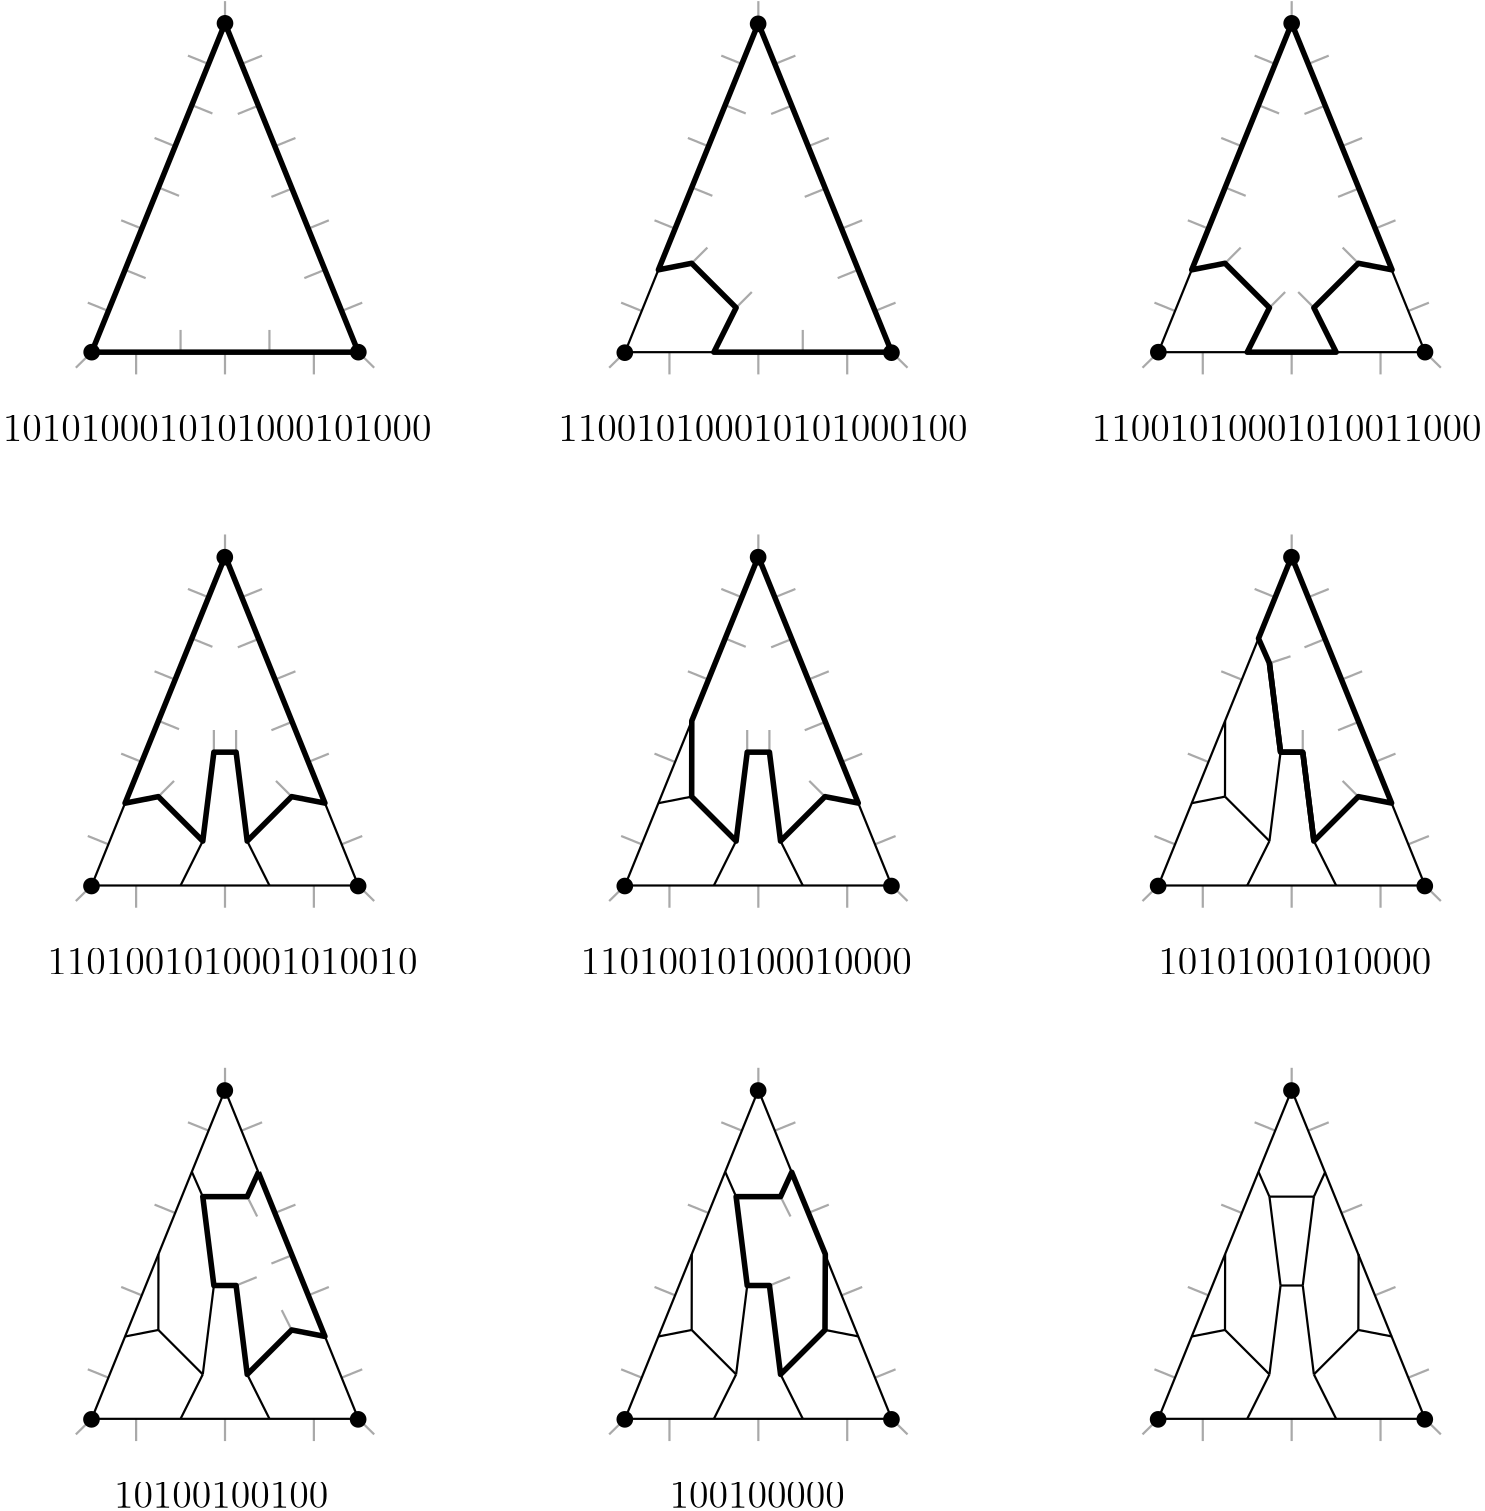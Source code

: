 <?xml version="1.0"?>
<!DOCTYPE ipe SYSTEM "ipe.dtd">
<ipe version="70206" creator="Ipe 7.2.7">
<info created="D:20180507184343" modified="D:20180513143844"/>
<ipestyle name="basic">
<symbol name="arrow/arc(spx)">
<path stroke="sym-stroke" fill="sym-stroke" pen="sym-pen">
0 0 m
-1 0.333 l
-1 -0.333 l
h
</path>
</symbol>
<symbol name="arrow/farc(spx)">
<path stroke="sym-stroke" fill="white" pen="sym-pen">
0 0 m
-1 0.333 l
-1 -0.333 l
h
</path>
</symbol>
<symbol name="arrow/ptarc(spx)">
<path stroke="sym-stroke" fill="sym-stroke" pen="sym-pen">
0 0 m
-1 0.333 l
-0.8 0 l
-1 -0.333 l
h
</path>
</symbol>
<symbol name="arrow/fptarc(spx)">
<path stroke="sym-stroke" fill="white" pen="sym-pen">
0 0 m
-1 0.333 l
-0.8 0 l
-1 -0.333 l
h
</path>
</symbol>
<symbol name="mark/circle(sx)" transformations="translations">
<path fill="sym-stroke">
0.6 0 0 0.6 0 0 e
0.4 0 0 0.4 0 0 e
</path>
</symbol>
<symbol name="mark/disk(sx)" transformations="translations">
<path fill="sym-stroke">
0.6 0 0 0.6 0 0 e
</path>
</symbol>
<symbol name="mark/fdisk(sfx)" transformations="translations">
<group>
<path fill="sym-fill">
0.5 0 0 0.5 0 0 e
</path>
<path fill="sym-stroke" fillrule="eofill">
0.6 0 0 0.6 0 0 e
0.4 0 0 0.4 0 0 e
</path>
</group>
</symbol>
<symbol name="mark/box(sx)" transformations="translations">
<path fill="sym-stroke" fillrule="eofill">
-0.6 -0.6 m
0.6 -0.6 l
0.6 0.6 l
-0.6 0.6 l
h
-0.4 -0.4 m
0.4 -0.4 l
0.4 0.4 l
-0.4 0.4 l
h
</path>
</symbol>
<symbol name="mark/square(sx)" transformations="translations">
<path fill="sym-stroke">
-0.6 -0.6 m
0.6 -0.6 l
0.6 0.6 l
-0.6 0.6 l
h
</path>
</symbol>
<symbol name="mark/fsquare(sfx)" transformations="translations">
<group>
<path fill="sym-fill">
-0.5 -0.5 m
0.5 -0.5 l
0.5 0.5 l
-0.5 0.5 l
h
</path>
<path fill="sym-stroke" fillrule="eofill">
-0.6 -0.6 m
0.6 -0.6 l
0.6 0.6 l
-0.6 0.6 l
h
-0.4 -0.4 m
0.4 -0.4 l
0.4 0.4 l
-0.4 0.4 l
h
</path>
</group>
</symbol>
<symbol name="mark/cross(sx)" transformations="translations">
<group>
<path fill="sym-stroke">
-0.43 -0.57 m
0.57 0.43 l
0.43 0.57 l
-0.57 -0.43 l
h
</path>
<path fill="sym-stroke">
-0.43 0.57 m
0.57 -0.43 l
0.43 -0.57 l
-0.57 0.43 l
h
</path>
</group>
</symbol>
<symbol name="arrow/fnormal(spx)">
<path stroke="sym-stroke" fill="white" pen="sym-pen">
0 0 m
-1 0.333 l
-1 -0.333 l
h
</path>
</symbol>
<symbol name="arrow/pointed(spx)">
<path stroke="sym-stroke" fill="sym-stroke" pen="sym-pen">
0 0 m
-1 0.333 l
-0.8 0 l
-1 -0.333 l
h
</path>
</symbol>
<symbol name="arrow/fpointed(spx)">
<path stroke="sym-stroke" fill="white" pen="sym-pen">
0 0 m
-1 0.333 l
-0.8 0 l
-1 -0.333 l
h
</path>
</symbol>
<symbol name="arrow/linear(spx)">
<path stroke="sym-stroke" pen="sym-pen">
-1 0.333 m
0 0 l
-1 -0.333 l
</path>
</symbol>
<symbol name="arrow/fdouble(spx)">
<path stroke="sym-stroke" fill="white" pen="sym-pen">
0 0 m
-1 0.333 l
-1 -0.333 l
h
-1 0 m
-2 0.333 l
-2 -0.333 l
h
</path>
</symbol>
<symbol name="arrow/double(spx)">
<path stroke="sym-stroke" fill="sym-stroke" pen="sym-pen">
0 0 m
-1 0.333 l
-1 -0.333 l
h
-1 0 m
-2 0.333 l
-2 -0.333 l
h
</path>
</symbol>
<pen name="heavier" value="0.8"/>
<pen name="fat" value="1.2"/>
<pen name="ultrafat" value="2"/>
<symbolsize name="large" value="5"/>
<symbolsize name="small" value="2"/>
<symbolsize name="tiny" value="1.1"/>
<arrowsize name="large" value="10"/>
<arrowsize name="small" value="5"/>
<arrowsize name="tiny" value="3"/>
<color name="red" value="1 0 0"/>
<color name="green" value="0 1 0"/>
<color name="blue" value="0 0 1"/>
<color name="yellow" value="1 1 0"/>
<color name="orange" value="1 0.647 0"/>
<color name="gold" value="1 0.843 0"/>
<color name="purple" value="0.627 0.125 0.941"/>
<color name="gray" value="0.745"/>
<color name="brown" value="0.647 0.165 0.165"/>
<color name="navy" value="0 0 0.502"/>
<color name="pink" value="1 0.753 0.796"/>
<color name="seagreen" value="0.18 0.545 0.341"/>
<color name="turquoise" value="0.251 0.878 0.816"/>
<color name="violet" value="0.933 0.51 0.933"/>
<color name="darkblue" value="0 0 0.545"/>
<color name="darkcyan" value="0 0.545 0.545"/>
<color name="darkgray" value="0.663"/>
<color name="darkgreen" value="0 0.392 0"/>
<color name="darkmagenta" value="0.545 0 0.545"/>
<color name="darkorange" value="1 0.549 0"/>
<color name="darkred" value="0.545 0 0"/>
<color name="lightblue" value="0.678 0.847 0.902"/>
<color name="lightcyan" value="0.878 1 1"/>
<color name="lightgray" value="0.827"/>
<color name="lightgreen" value="0.565 0.933 0.565"/>
<color name="lightyellow" value="1 1 0.878"/>
<dashstyle name="dashed" value="[4] 0"/>
<dashstyle name="dotted" value="[1 3] 0"/>
<dashstyle name="dash dotted" value="[4 2 1 2] 0"/>
<dashstyle name="dash dot dotted" value="[4 2 1 2 1 2] 0"/>
<textsize name="large" value="\large"/>
<textsize name="Large" value="\Large"/>
<textsize name="LARGE" value="\LARGE"/>
<textsize name="huge" value="\huge"/>
<textsize name="Huge" value="\Huge"/>
<textsize name="small" value="\small"/>
<textsize name="footnote" value="\footnotesize"/>
<textsize name="tiny" value="\tiny"/>
<textstyle name="center" begin="\begin{center}" end="\end{center}"/>
<textstyle name="itemize" begin="\begin{itemize}" end="\end{itemize}"/>
<textstyle name="item" begin="\begin{itemize}\item{}" end="\end{itemize}"/>
<gridsize name="4 pts" value="4"/>
<gridsize name="8 pts (~3 mm)" value="8"/>
<gridsize name="16 pts (~6 mm)" value="16"/>
<gridsize name="32 pts (~12 mm)" value="32"/>
<gridsize name="10 pts (~3.5 mm)" value="10"/>
<gridsize name="20 pts (~7 mm)" value="20"/>
<gridsize name="14 pts (~5 mm)" value="14"/>
<gridsize name="28 pts (~10 mm)" value="28"/>
<gridsize name="56 pts (~20 mm)" value="56"/>
<anglesize name="90 deg" value="90"/>
<anglesize name="60 deg" value="60"/>
<anglesize name="45 deg" value="45"/>
<anglesize name="30 deg" value="30"/>
<anglesize name="22.5 deg" value="22.5"/>
<opacity name="10%" value="0.1"/>
<opacity name="30%" value="0.3"/>
<opacity name="50%" value="0.5"/>
<opacity name="75%" value="0.75"/>
<tiling name="falling" angle="-60" step="4" width="1"/>
<tiling name="rising" angle="30" step="4" width="1"/>
</ipestyle>
<page>
<layer name="alpha"/>
<view layers="alpha" active="alpha"/>
<group layer="alpha">
<path matrix="0.353545 0.353248 -0.353247 0.353458 621.667 475.898" stroke="darkgray" pen="heavier">
224 512 m
224 528 l
224 528 l
</path>
<group matrix="-1 0 0 1 800 0.0002">
<path matrix="-0.353424 0.353369 0.353367 0.353337 194.241 459.936" stroke="darkgray" pen="heavier">
224 512 m
224 528 l
224 528 l
</path>
</group>
<path matrix="-0.353545 0.353248 0.353247 0.353458 370.333 475.898" stroke="darkgray" pen="heavier">
224 512 m
224 528 l
224 528 l
</path>
<group matrix="1 0 0 1 192 0">
<path matrix="-0.353424 0.353369 0.353367 0.353337 194.241 459.936" stroke="darkgray" pen="heavier">
224 512 m
224 528 l
224 528 l
</path>
</group>
</group>
<group>
<path matrix="0.447126 0.223285 -0.223312 0.447043 272.527 85.3651" stroke="darkgray" pen="heavier">
352 512 m
352 528 l
352 528 l
</path>
<path matrix="0.187791 -0.463155 0.463074 0.187824 4.804 434.858" stroke="darkgray" pen="heavier">
352 512 m
352 528 l
352 528 l
</path>
</group>
<group>
<path matrix="0.187791 -0.463155 0.463074 0.187824 -174.489 442.769" stroke="darkgray" pen="heavier">
352 512 m
352 528 l
352 528 l
</path>
<path matrix="0.447126 0.223285 -0.223312 0.447043 92.9424 44.5121" stroke="darkgray" pen="heavier">
352 512 m
352 528 l
352 528 l
</path>
<path matrix="0.447126 0.223285 -0.223312 0.447043 80.5264 85.3651" stroke="darkgray" pen="heavier">
352 512 m
352 528 l
352 528 l
</path>
<path matrix="0.187791 -0.463155 0.463074 0.187824 -187.197 434.858" stroke="darkgray" pen="heavier">
352 512 m
352 528 l
352 528 l
</path>
</group>
<group>
<path matrix="0.353545 0.353248 -0.353247 0.353458 621.661 283.897" stroke="darkgray" pen="heavier">
224 512 m
224 528 l
224 528 l
</path>
<path matrix="-0.499778 -0.00021001 -0.0001492 0.499716 612.017 304.186" stroke="darkgray" pen="heavier">
224 512 m
224 528 l
224 528 l
</path>
<path matrix="-0.157943 0.474165 0.474125 0.157866 280.623 404.954" stroke="darkgray" pen="heavier">
224 512 m
224 528 l
224 528 l
</path>
</group>
<group>
<path matrix="0.353545 0.353248 -0.353247 0.353458 429.661 283.897" stroke="darkgray" pen="heavier">
224 512 m
224 528 l
224 528 l
</path>
<path matrix="-0.499778 -0.00021001 -0.0001492 0.499716 412.018 304.186" stroke="darkgray" pen="heavier">
224 512 m
224 528 l
224 528 l
</path>
<path matrix="-0.499778 -0.00021001 -0.0001492 0.499716 420.017 304.186" stroke="darkgray" pen="heavier">
224 512 m
224 528 l
224 528 l
</path>
</group>
<group>
<path matrix="0.353545 0.353248 -0.353247 0.353458 237.666 283.897" stroke="darkgray" pen="heavier">
224 512 m
224 528 l
224 528 l
</path>
<path matrix="-0.353545 0.353248 0.353247 0.353458 -13.668 283.897" stroke="darkgray" pen="heavier">
224 512 m
224 528 l
224 528 l
</path>
<path matrix="-0.499778 -0.00021001 -0.0001492 0.499716 220.023 304.186" stroke="darkgray" pen="heavier">
224 512 m
224 528 l
224 528 l
</path>
<path matrix="-0.499778 -0.00021001 -0.0001492 0.499716 228.022 304.186" stroke="darkgray" pen="heavier">
224 512 m
224 528 l
224 528 l
</path>
</group>
<group>
<path matrix="-0.353545 0.353248 0.353247 0.353458 178.333 475.898" stroke="darkgray" pen="heavier">
224 512 m
224 528 l
224 528 l
</path>
<group>
<path matrix="-0.353424 0.353369 0.353367 0.353337 194.241 459.936" stroke="darkgray" pen="heavier">
224 512 m
224 528 l
224 528 l
</path>
</group>
</group>
<path matrix="-0.187791 -0.463155 -0.463074 0.187824 374.609 575.86" stroke="darkgray" pen="heavier">
224 512 m
224 528 l
224 528 l
</path>
<path matrix="0.49993 0 0 0.49993 320.021 112.029" stroke="darkgray" pen="heavier">
288 416 m
288 400 l
288 400 l
</path>
<path matrix="0.49993 0 0 0.49993 320.021 112.029" stroke="darkgray" pen="heavier">
352.01 416 m
352 400 l
</path>
<path matrix="0.49993 0 0 0.49993 320.021 112.029" stroke="darkgray" pen="heavier">
416 416 m
416 400 l
</path>
<path matrix="0.49993 0 0 0.49993 320.021 112.029" stroke="black" pen="heavier">
344 512 m
360 512 l
360 512 l
</path>
<group matrix="-0.187791 -0.463155 -0.463074 0.187824 769.228 431.328">
<path stroke="darkgray" pen="heavier">
224 512 m
224 528 l
224 528 l
</path>
<path stroke="darkgray" pen="heavier">
288 512 m
288 528 l
</path>
<path stroke="darkgray" pen="heavier">
352 512 m
352 528 l
352 528 l
</path>
<path stroke="darkgray" pen="heavier">
416 512 m
416 528 l
416 528 l
</path>
</group>
<path matrix="0.187791 -0.463155 0.463074 0.187824 222.775 431.328" stroke="darkgray" pen="heavier">
224 512 m
224 528 l
224 528 l
</path>
<path matrix="0.187791 -0.463155 0.463074 0.187824 222.775 431.328" stroke="darkgray" pen="heavier">
288 512 m
288 528 l
</path>
<path matrix="0.187791 -0.463155 0.463074 0.187824 222.775 431.328" stroke="darkgray" pen="heavier">
352 512 m
352 528 l
352 528 l
</path>
<path matrix="0.187791 -0.463155 0.463074 0.187824 222.775 431.328" stroke="darkgray" pen="heavier">
416 512 m
416 528 l
416 528 l
</path>
<path matrix="-0.350135 0.356628 -0.356541 -0.350134 708.982 419.384" stroke="darkgray" pen="heavier">
224 512 m
224 528 l
224 528 l
</path>
<path matrix="0.350135 0.356628 0.356541 -0.350135 283.021 419.384" stroke="darkgray" pen="heavier">
224 512 m
224 528 l
224 528 l
</path>
<path matrix="0.49993 0 0 0.49993 320.026 238.407" stroke="darkgray" pen="heavier">
352.01 416 m
352 400 l
</path>
<path matrix="1 0 0 1 0.003468 -31.9998" stroke="black" pen="heavier">
499.993 399.993 m
503.992 367.998 l
</path>
<path matrix="1 0 0 1 0.003468 -31.9998" stroke="black" pen="heavier">
512 352 m
503.992 367.998 l
503.992 367.998 l
</path>
<path matrix="1 0 0 1 0.003468 -31.9998" stroke="black" pen="heavier">
503.992 367.998 m
519.99 383.995 l
</path>
<path matrix="1 0 0 1 0.003468 -31.9998" stroke="black" pen="heavier">
480 352 m
487.994 367.998 l
</path>
<path matrix="1 0 0 1 0.003468 -31.9998" stroke="black" pen="heavier">
487.994 367.998 m
471.997 383.995 l
</path>
<path matrix="1 0 0 1 0.003468 -31.9998" stroke="black" pen="heavier">
484.057 440.926 m
487.994 431.989 l
</path>
<path matrix="1 0 0 1 0.003468 -31.9998" stroke="black" pen="heavier">
508.093 440.925 m
504 432 l
</path>
<path matrix="1 0 0 1 0.003468 -31.9998" stroke="black" pen="heavier">
504 432 m
487.994 431.989 l
</path>
<path matrix="1 0 0 1 0.003468 -31.9998" stroke="black" pen="heavier">
460.02 381.642 m
471.997 383.995 l
471.997 383.995 l
</path>
<path matrix="1 0 0 1 0.003468 -31.9998" stroke="black" pen="heavier">
471.997 383.995 m
472.038 411.284 l
</path>
<path matrix="1 0 0 1 0.003468 -31.9998" stroke="black" pen="heavier">
520.112 411.284 m
519.99 383.995 l
</path>
<path matrix="1 0 0 1 0.003468 -31.9998" stroke="black" pen="heavier">
519.99 383.995 m
532.13 381.642 l
</path>
<path matrix="1 0 0 1 0.003468 -31.9998" stroke="black" pen="heavier">
487.994 367.998 m
491.994 399.993 l
491.994 399.993 l
</path>
<path matrix="1 0 0 1 0.003468 -31.9998" stroke="black" pen="heavier">
491.994 399.993 m
487.994 431.989 l
</path>
<path matrix="0.49993 0 0 0.49993 128.025 112.029" stroke="darkgray" pen="heavier">
288 416 m
288 400 l
288 400 l
</path>
<path matrix="0.49993 0 0 0.49993 128.025 112.029" stroke="darkgray" pen="heavier">
352.01 416 m
352 400 l
</path>
<path matrix="0.49993 0 0 0.49993 128.025 112.029" stroke="darkgray" pen="heavier">
416 416 m
416 400 l
</path>
<path matrix="0.49993 0 0 0.49993 128.025 112.029" stroke="black" pen="heavier">
344 512 m
360 512 l
360 512 l
</path>
<group matrix="-0.187791 -0.463155 -0.463074 0.187824 577.231 431.327">
<path stroke="darkgray" pen="heavier">
224 512 m
224 528 l
224 528 l
</path>
<path stroke="darkgray" pen="heavier">
288 512 m
288 528 l
</path>
<path stroke="darkgray" pen="heavier">
352 512 m
352 528 l
352 528 l
</path>
<path stroke="darkgray" pen="heavier">
416 512 m
416 528 l
416 528 l
</path>
</group>
<path matrix="0.187791 -0.463155 0.463074 0.187824 30.7795 431.327" stroke="darkgray" pen="heavier">
224 512 m
224 528 l
224 528 l
</path>
<path matrix="0.187791 -0.463155 0.463074 0.187824 30.7795 431.327" stroke="darkgray" pen="heavier">
288 512 m
288 528 l
</path>
<path matrix="0.187791 -0.463155 0.463074 0.187824 30.7795 431.327" stroke="darkgray" pen="heavier">
352 512 m
352 528 l
352 528 l
</path>
<path matrix="0.187791 -0.463155 0.463074 0.187824 30.7795 431.327" stroke="darkgray" pen="heavier">
416 512 m
416 528 l
416 528 l
</path>
<path matrix="-0.350135 0.356628 -0.356541 -0.350134 516.986 419.384" stroke="darkgray" pen="heavier">
224 512 m
224 528 l
224 528 l
</path>
<path matrix="0.350135 0.356628 0.356541 -0.350135 91.0245 419.384" stroke="darkgray" pen="heavier">
224 512 m
224 528 l
224 528 l
</path>
<path matrix="0.49993 0 0 0.49993 128.03 238.407" stroke="darkgray" pen="heavier">
352.01 416 m
352 400 l
</path>
<path matrix="1 0 0 1 -191.993 -31.9998" stroke="black" pen="heavier">
499.993 399.993 m
503.992 367.998 l
</path>
<path matrix="1 0 0 1 -191.993 -31.9998" stroke="black" pen="heavier">
512 352 m
503.992 367.998 l
503.992 367.998 l
</path>
<path matrix="1 0 0 1 -191.993 -31.9998" stroke="black" pen="heavier">
503.992 367.998 m
519.99 383.995 l
</path>
<path matrix="1 0 0 1 -191.993 -31.9998" stroke="black" pen="heavier">
480 352 m
487.994 367.998 l
</path>
<path matrix="1 0 0 1 -191.993 -31.9998" stroke="black" pen="heavier">
487.994 367.998 m
471.997 383.995 l
</path>
<path matrix="1 0 0 1 -191.993 -31.9998" stroke="black" pen="heavier">
484.057 440.926 m
487.994 431.989 l
</path>
<path matrix="1 0 0 1 -191.993 -31.9998" stroke="black" pen="heavier">
508.093 440.925 m
504 432 l
</path>
<path matrix="1 0 0 1 -191.993 -31.9998" stroke="black" pen="heavier">
504 432 m
487.994 431.989 l
</path>
<path matrix="1 0 0 1 -191.993 -31.9998" stroke="black" pen="heavier">
460.02 381.642 m
471.997 383.995 l
471.997 383.995 l
</path>
<path matrix="1 0 0 1 -191.993 -31.9998" stroke="black" pen="heavier">
471.997 383.995 m
472.038 411.284 l
</path>
<path matrix="1 0 0 1 -191.993 -31.9998" stroke="black" pen="heavier">
520.112 411.284 m
519.99 383.995 l
</path>
<path matrix="1 0 0 1 -191.993 -31.9998" stroke="black" pen="heavier">
519.99 383.995 m
532.13 381.642 l
</path>
<path matrix="1 0 0 1 -191.993 -31.9998" stroke="black" pen="heavier">
487.994 367.998 m
491.994 399.993 l
491.994 399.993 l
</path>
<path matrix="1 0 0 1 -191.993 -31.9998" stroke="black" pen="heavier">
491.994 399.993 m
487.994 431.989 l
</path>
<path matrix="1 0 0 1 0.003468 -31.9998" stroke="black" pen="heavier">
504 432 m
499.993 399.993 l
499.993 399.993 l
</path>
<path matrix="0.49993 0 0 0.49993 -63.9755 112.029" stroke="darkgray" pen="heavier">
288 416 m
288 400 l
288 400 l
</path>
<path matrix="0.49993 0 0 0.49993 -63.9755 112.029" stroke="darkgray" pen="heavier">
352.01 416 m
352 400 l
</path>
<path matrix="0.49993 0 0 0.49993 -63.9755 112.029" stroke="darkgray" pen="heavier">
416 416 m
416 400 l
</path>
<path matrix="0.49993 0 0 0.49993 -63.9755 112.029" stroke="black" pen="heavier">
344 512 m
360 512 l
360 512 l
</path>
<group matrix="-0.187791 -0.463155 -0.463074 0.187824 385.23 431.327">
<path stroke="darkgray" pen="heavier">
224 512 m
224 528 l
224 528 l
</path>
<path stroke="darkgray" pen="heavier">
288 512 m
288 528 l
</path>
<path stroke="darkgray" pen="heavier">
352 512 m
352 528 l
352 528 l
</path>
<path stroke="darkgray" pen="heavier">
416 512 m
416 528 l
416 528 l
</path>
</group>
<path matrix="0.187791 -0.463155 0.463074 0.187824 -161.222 431.327" stroke="darkgray" pen="heavier">
224 512 m
224 528 l
224 528 l
</path>
<path matrix="0.187791 -0.463155 0.463074 0.187824 -161.222 431.327" stroke="darkgray" pen="heavier">
288 512 m
288 528 l
</path>
<path matrix="0.187791 -0.463155 0.463074 0.187824 -161.222 431.327" stroke="darkgray" pen="heavier">
352 512 m
352 528 l
352 528 l
</path>
<path matrix="0.187791 -0.463155 0.463074 0.187824 -161.222 431.327" stroke="darkgray" pen="heavier">
416 512 m
416 528 l
416 528 l
</path>
<path matrix="-0.350135 0.356628 -0.356541 -0.350134 324.985 419.384" stroke="darkgray" pen="heavier">
224 512 m
224 528 l
224 528 l
</path>
<path matrix="0.350135 0.356628 0.356541 -0.350135 -100.977 419.384" stroke="darkgray" pen="heavier">
224 512 m
224 528 l
224 528 l
</path>
<path matrix="0.49993 0 0 0.49993 -63.9705 238.407" stroke="darkgray" pen="heavier">
352.01 416 m
352 400 l
</path>
<path matrix="1 0 0 1 -383.994 -31.9998" stroke="black" pen="heavier">
499.993 399.993 m
503.992 367.998 l
</path>
<path matrix="1 0 0 1 -383.994 -31.9998" stroke="black" pen="heavier">
512 352 m
503.992 367.998 l
503.992 367.998 l
</path>
<path matrix="1 0 0 1 -383.994 -31.9998" stroke="black" pen="heavier">
503.992 367.998 m
519.99 383.995 l
</path>
<path matrix="1 0 0 1 -383.994 -31.9998" stroke="black" pen="heavier">
480 352 m
487.994 367.998 l
</path>
<path matrix="1 0 0 1 -383.994 -31.9998" stroke="black" pen="heavier">
487.994 367.998 m
471.997 383.995 l
</path>
<path matrix="1 0 0 1 -383.994 -31.9998" stroke="black" pen="heavier">
484.057 440.926 m
487.994 431.989 l
</path>
<path matrix="1 0 0 1 -383.994 -31.9998" stroke="black" pen="heavier">
508.093 440.925 m
504 432 l
</path>
<path matrix="1 0 0 1 -383.994 -31.9998" stroke="black" pen="heavier">
504 432 m
487.994 431.989 l
</path>
<path matrix="1 0 0 1 -383.994 -31.9998" stroke="black" pen="heavier">
460.02 381.642 m
471.997 383.995 l
471.997 383.995 l
</path>
<path matrix="1 0 0 1 -383.994 -31.9998" stroke="black" pen="heavier">
471.997 383.995 m
472.038 411.284 l
</path>
<path matrix="1 0 0 1 -383.994 -31.9998" stroke="black" pen="heavier">
519.99 383.995 m
532.13 381.642 l
</path>
<path matrix="1 0 0 1 -383.994 -31.9998" stroke="black" pen="heavier">
487.994 367.998 m
491.994 399.993 l
491.994 399.993 l
</path>
<path matrix="1 0 0 1 -383.994 -31.9998" stroke="black" pen="heavier">
491.994 399.993 m
487.994 431.989 l
</path>
<path matrix="0.49993 0 0 0.49993 320.021 304.029" stroke="darkgray" pen="heavier">
288 416 m
288 400 l
288 400 l
</path>
<path matrix="0.49993 0 0 0.49993 320.021 304.029" stroke="darkgray" pen="heavier">
352.01 416 m
352 400 l
</path>
<path matrix="0.49993 0 0 0.49993 320.021 304.029" stroke="darkgray" pen="heavier">
416 416 m
416 400 l
</path>
<path matrix="0.49993 0 0 0.49993 320.021 304.029" stroke="black" pen="ultrafat">
344 512 m
360 512 l
360 512 l
</path>
<group matrix="-0.187791 -0.463155 -0.463074 0.187824 769.227 623.327">
<path stroke="darkgray" pen="heavier">
224 512 m
224 528 l
224 528 l
</path>
<path stroke="darkgray" pen="heavier">
288 512 m
288 528 l
</path>
<path stroke="darkgray" pen="heavier">
352 512 m
352 528 l
352 528 l
</path>
<path stroke="darkgray" pen="heavier">
416 512 m
416 528 l
416 528 l
</path>
</group>
<path matrix="0.187791 -0.463155 0.463074 0.187824 222.775 623.327" stroke="darkgray" pen="heavier">
224 512 m
224 528 l
224 528 l
</path>
<path matrix="0.187791 -0.463155 0.463074 0.187824 222.775 623.327" stroke="darkgray" pen="heavier">
288 512 m
288 528 l
</path>
<path matrix="0.187791 -0.463155 0.463074 0.187824 222.775 623.327" stroke="darkgray" pen="heavier">
352 512 m
352 528 l
352 528 l
</path>
<path matrix="0.187791 -0.463155 0.463074 0.187824 222.775 623.327" stroke="darkgray" pen="heavier">
416 512 m
416 528 l
416 528 l
</path>
<path matrix="-0.350135 0.356628 -0.356541 -0.350134 708.982 611.384" stroke="darkgray" pen="heavier">
224 512 m
224 528 l
224 528 l
</path>
<path matrix="0.350135 0.356628 0.356541 -0.350135 283.02 611.384" stroke="darkgray" pen="heavier">
224 512 m
224 528 l
224 528 l
</path>
<path matrix="0.49993 0 0 0.49993 320.026 430.407" stroke="darkgray" pen="heavier">
352.01 416 m
352 400 l
</path>
<path matrix="1 0 0 1 0.003 160" stroke="black" pen="ultrafat">
499.993 399.993 m
503.992 367.998 l
</path>
<path matrix="1 0 0 1 0.003 160" stroke="black" pen="heavier">
512 352 m
503.992 367.998 l
503.992 367.998 l
</path>
<path matrix="1 0 0 1 0.003 160" stroke="black" pen="heavier">
503.992 367.998 m
519.99 383.995 l
</path>
<path matrix="1 0 0 1 0.003 160" stroke="black" pen="heavier">
480 352 m
487.994 367.998 l
</path>
<path matrix="1 0 0 1 0.003 160" stroke="black" pen="heavier">
487.994 367.998 m
471.997 383.995 l
</path>
<path matrix="1 0 0 1 0.003 160" stroke="black" pen="heavier">
484.057 440.926 m
487.994 431.989 l
</path>
<path matrix="1 0 0 1 0.003 160" stroke="black" pen="heavier">
460.02 381.642 m
471.997 383.995 l
471.997 383.995 l
</path>
<path matrix="1 0 0 1 0.003 160" stroke="black" pen="heavier">
471.997 383.995 m
472.038 411.284 l
</path>
<path matrix="1 0 0 1 0.003 160" stroke="black" pen="heavier">
519.99 383.995 m
532.13 381.642 l
</path>
<path matrix="1 0 0 1 0.003 160" stroke="black" pen="heavier">
487.994 367.998 m
491.994 399.993 l
491.994 399.993 l
</path>
<path matrix="1 0 0 1 0.003 160" stroke="black" pen="ultrafat">
491.994 399.993 m
487.994 431.989 l
</path>
<path matrix="0.187791 -0.463155 0.463074 0.187824 209.507 634.769" stroke="darkgray" pen="heavier">
352 512 m
352 528 l
352 528 l
</path>
<path matrix="0.187791 -0.463155 0.463074 0.187824 197.409 664.607" stroke="darkgray" pen="heavier">
352 512 m
352 528 l
352 528 l
</path>
<path matrix="0.49993 0 0 0.49993 128.021 304.029" stroke="darkgray" pen="heavier">
288 416 m
288 400 l
288 400 l
</path>
<path matrix="0.49993 0 0 0.49993 128.021 304.029" stroke="darkgray" pen="heavier">
352.01 416 m
352 400 l
</path>
<path matrix="0.49993 0 0 0.49993 128.021 304.029" stroke="darkgray" pen="heavier">
416 416 m
416 400 l
</path>
<path matrix="0.49993 0 0 0.49993 128.021 304.029" stroke="black" pen="heavier">
344 512 m
360 512 l
360 512 l
</path>
<path matrix="0.187791 -0.463155 0.463074 0.187824 30.775 623.327" stroke="darkgray" pen="heavier">
224 512 m
224 528 l
224 528 l
</path>
<path matrix="0.187791 -0.463155 0.463074 0.187824 30.775 623.327" stroke="darkgray" pen="heavier">
288 512 m
288 528 l
</path>
<path matrix="0.187791 -0.463155 0.463074 0.187824 30.775 623.327" stroke="darkgray" pen="heavier">
352 512 m
352 528 l
352 528 l
</path>
<path matrix="0.187791 -0.463155 0.463074 0.187824 30.775 623.327" stroke="darkgray" pen="heavier">
416 512 m
416 528 l
416 528 l
</path>
<path matrix="-0.350135 0.356628 -0.356541 -0.350134 516.982 611.384" stroke="darkgray" pen="heavier">
224 512 m
224 528 l
224 528 l
</path>
<path matrix="0.350135 0.356628 0.356541 -0.350135 91.02 611.384" stroke="darkgray" pen="heavier">
224 512 m
224 528 l
224 528 l
</path>
<path matrix="0.49993 0 0 0.49993 128.026 430.407" stroke="darkgray" pen="heavier">
352.01 416 m
352 400 l
</path>
<path matrix="1 0 0 1 -191.997 160" stroke="black" pen="heavier">
499.993 399.993 m
503.992 367.998 l
</path>
<path matrix="1 0 0 1 -191.997 160" stroke="black" pen="heavier">
512 352 m
503.992 367.998 l
503.992 367.998 l
</path>
<path matrix="1 0 0 1 -191.997 160" stroke="black" pen="heavier">
503.992 367.998 m
519.99 383.995 l
</path>
<path matrix="1 0 0 1 -191.997 160" stroke="black" pen="heavier">
480 352 m
487.994 367.998 l
</path>
<path matrix="1 0 0 1 -191.997 160" stroke="black" pen="heavier">
487.994 367.998 m
471.997 383.995 l
</path>
<path matrix="1 0 0 1 -191.997 160" stroke="black" pen="heavier">
460.02 381.642 m
471.997 383.995 l
471.997 383.995 l
</path>
<path matrix="1 0 0 1 -191.997 160" stroke="black" pen="heavier">
471.997 383.995 m
472.038 411.284 l
</path>
<path matrix="1 0 0 1 -191.997 160" stroke="black" pen="heavier">
519.99 383.995 m
532.13 381.642 l
</path>
<path matrix="1 0 0 1 -191.997 160" stroke="black" pen="heavier">
487.994 367.998 m
491.994 399.993 l
491.994 399.993 l
</path>
<path matrix="0.187791 -0.463155 0.463074 0.187824 17.507 634.769" stroke="darkgray" pen="heavier">
352 512 m
352 528 l
352 528 l
</path>
<path matrix="0.187791 -0.463155 0.463074 0.187824 5.409 664.607" stroke="darkgray" pen="heavier">
352 512 m
352 528 l
352 528 l
</path>
<path matrix="-0.187791 -0.463155 -0.463074 0.187824 577.227 623.327" stroke="darkgray" pen="heavier">
224 512 m
224 528 l
224 528 l
</path>
<path matrix="-0.187791 -0.463155 -0.463074 0.187824 577.227 623.327" stroke="darkgray" pen="heavier">
288 512 m
288 528 l
</path>
<path matrix="-0.187791 -0.463155 -0.463074 0.187824 577.227 623.327" stroke="darkgray" pen="heavier">
352 512 m
352 528 l
352 528 l
</path>
<path matrix="-0.187791 -0.463155 -0.463074 0.187824 577.227 623.327" stroke="darkgray" pen="heavier">
416 512 m
416 528 l
416 528 l
</path>
<path matrix="-0.187791 -0.463155 -0.463074 0.187824 578.628 605.502" stroke="darkgray" pen="heavier">
224 512 m
224 528 l
224 528 l
</path>
<path matrix="0.49993 0 0 0.49993 320.021 304.029" stroke="black" pen="heavier">
256 416 m
448.02 416 l
448.02 416 l
</path>
<path matrix="-0.187791 -0.463155 -0.463074 0.187824 769.227 623.327" stroke="black" pen="heavier">
192 512 m
448 512 l
448 512 l
</path>
<path matrix="0.187791 -0.463155 0.463074 0.187824 222.775 623.327" stroke="black" pen="heavier">
192 512 m
448 512 l
448 512 l
</path>
<path matrix="0.49993 0 0 0.49993 320.021 112.029" stroke="black" pen="heavier">
256 416 m
448.02 416 l
448.02 416 l
</path>
<path matrix="-0.187791 -0.463155 -0.463074 0.187824 769.228 431.328" stroke="black" pen="heavier">
192 512 m
448 512 l
448 512 l
</path>
<path matrix="0.187791 -0.463155 0.463074 0.187824 222.775 431.328" stroke="black" pen="heavier">
192 512 m
448 512 l
448 512 l
</path>
<path matrix="0.49993 0 0 0.49993 128.025 112.029" stroke="black" pen="heavier">
256 416 m
448.02 416 l
448.02 416 l
</path>
<path matrix="-0.187791 -0.463155 -0.463074 0.187824 577.231 431.327" stroke="black" pen="heavier">
192 512 m
448 512 l
448 512 l
</path>
<path matrix="0.187791 -0.463155 0.463074 0.187824 30.7795 431.327" stroke="black" pen="heavier">
192 512 m
448 512 l
448 512 l
</path>
<path matrix="0.49993 0 0 0.49993 -63.9755 112.029" stroke="black" pen="heavier">
256 416 m
448.02 416 l
448.02 416 l
</path>
<path matrix="-0.187791 -0.463155 -0.463074 0.187824 385.23 431.327" stroke="black" pen="heavier">
192 512 m
448 512 l
448 512 l
</path>
<path matrix="0.187791 -0.463155 0.463074 0.187824 -161.222 431.327" stroke="black" pen="heavier">
192 512 m
448 512 l
448 512 l
</path>
<path matrix="0.49993 0 0 0.49993 128.021 304.029" stroke="black" pen="heavier">
256 416 m
448.02 416 l
448.02 416 l
</path>
<path matrix="-0.187791 -0.463155 -0.463074 0.187824 577.227 623.327" stroke="black" pen="heavier">
192 512 m
448 512 l
448 512 l
</path>
<path matrix="0.187791 -0.463155 0.463074 0.187824 30.775 623.327" stroke="black" pen="heavier">
192 512 m
448 512 l
448 512 l
</path>
<path matrix="0.49993 0 0 0.49993 -63.979 304.029" stroke="darkgray" pen="heavier">
288 416 m
288 400 l
288 400 l
</path>
<path matrix="0.49993 0 0 0.49993 -63.979 304.029" stroke="darkgray" pen="heavier">
352.01 416 m
352 400 l
</path>
<path matrix="0.49993 0 0 0.49993 -63.979 304.029" stroke="darkgray" pen="heavier">
416 416 m
416 400 l
</path>
<path matrix="0.49993 0 0 0.49993 -63.979 304.029" stroke="black" pen="heavier">
344 512 m
360 512 l
360 512 l
</path>
<path matrix="0.187791 -0.463155 0.463074 0.187824 -161.225 623.327" stroke="darkgray" pen="heavier">
224 512 m
224 528 l
224 528 l
</path>
<path matrix="0.187791 -0.463155 0.463074 0.187824 -161.225 623.327" stroke="darkgray" pen="heavier">
288 512 m
288 528 l
</path>
<path matrix="0.187791 -0.463155 0.463074 0.187824 -161.225 623.327" stroke="darkgray" pen="heavier">
352 512 m
352 528 l
352 528 l
</path>
<path matrix="0.187791 -0.463155 0.463074 0.187824 -161.225 623.327" stroke="darkgray" pen="heavier">
416 512 m
416 528 l
416 528 l
</path>
<path matrix="-0.350135 0.356628 -0.356541 -0.350134 324.982 611.384" stroke="darkgray" pen="heavier">
224 512 m
224 528 l
224 528 l
</path>
<path matrix="0.350135 0.356628 0.356541 -0.350135 -100.98 611.384" stroke="darkgray" pen="heavier">
224 512 m
224 528 l
224 528 l
</path>
<path matrix="0.49993 0 0 0.49993 -63.974 430.407" stroke="darkgray" pen="heavier">
352.01 416 m
352 400 l
</path>
<path matrix="1 0 0 1 -383.997 160" stroke="black" pen="heavier">
499.993 399.993 m
503.992 367.998 l
</path>
<path matrix="1 0 0 1 -383.997 160" stroke="black" pen="heavier">
512 352 m
503.992 367.998 l
503.992 367.998 l
</path>
<path matrix="1 0 0 1 -383.997 160" stroke="black" pen="heavier">
503.992 367.998 m
519.99 383.995 l
</path>
<path matrix="1 0 0 1 -383.997 160" stroke="black" pen="heavier">
480 352 m
487.994 367.998 l
</path>
<path matrix="1 0 0 1 -383.997 160" stroke="black" pen="heavier">
487.994 367.998 m
471.997 383.995 l
</path>
<path matrix="1 0 0 1 -383.997 160" stroke="black" pen="heavier">
460.02 381.642 m
471.997 383.995 l
471.997 383.995 l
</path>
<path matrix="1 0 0 1 -383.997 160" stroke="black" pen="heavier">
519.99 383.995 m
532.13 381.642 l
</path>
<path matrix="1 0 0 1 -383.997 160" stroke="black" pen="heavier">
487.994 367.998 m
491.994 399.993 l
491.994 399.993 l
</path>
<path matrix="0.187791 -0.463155 0.463074 0.187824 -174.493 634.769" stroke="darkgray" pen="heavier">
352 512 m
352 528 l
352 528 l
</path>
<path matrix="0.187791 -0.463155 0.463074 0.187824 -186.591 664.607" stroke="darkgray" pen="heavier">
352 512 m
352 528 l
352 528 l
</path>
<path matrix="-0.187791 -0.463155 -0.463074 0.187824 385.227 623.327" stroke="darkgray" pen="heavier">
224 512 m
224 528 l
224 528 l
</path>
<path matrix="-0.187791 -0.463155 -0.463074 0.187824 385.227 623.327" stroke="darkgray" pen="heavier">
288 512 m
288 528 l
</path>
<path matrix="-0.187791 -0.463155 -0.463074 0.187824 385.227 623.327" stroke="darkgray" pen="heavier">
352 512 m
352 528 l
352 528 l
</path>
<path matrix="-0.187791 -0.463155 -0.463074 0.187824 385.227 623.327" stroke="darkgray" pen="heavier">
416 512 m
416 528 l
416 528 l
</path>
<path matrix="-0.187791 -0.463155 -0.463074 0.187824 386.628 605.502" stroke="darkgray" pen="heavier">
224 512 m
224 528 l
224 528 l
</path>
<path matrix="0.49993 0 0 0.49993 -63.979 304.029" stroke="black" pen="heavier">
256 416 m
448.02 416 l
448.02 416 l
</path>
<path matrix="-0.187791 -0.463155 -0.463074 0.187824 385.227 623.327" stroke="black" pen="heavier">
192 512 m
448 512 l
448 512 l
</path>
<path matrix="0.187791 -0.463155 0.463074 0.187824 -161.225 623.327" stroke="black" pen="heavier">
192 512 m
448 512 l
448 512 l
</path>
<path matrix="-0.187791 -0.463155 -0.463074 0.187824 758.61 767.861" stroke="darkgray" pen="heavier">
224 512 m
224 528 l
224 528 l
</path>
<path matrix="0.49993 0 0 0.49993 320.022 496.03" stroke="darkgray" pen="heavier">
288 416 m
288 400 l
288 400 l
</path>
<path matrix="0.49993 0 0 0.49993 320.022 496.03" stroke="darkgray" pen="heavier">
352.01 416 m
352 400 l
</path>
<path matrix="0.49993 0 0 0.49993 320.022 496.03" stroke="darkgray" pen="heavier">
416 416 m
416 400 l
</path>
<path matrix="0.187791 -0.463155 0.463074 0.187824 222.776 815.328" stroke="darkgray" pen="heavier">
224 512 m
224 528 l
224 528 l
</path>
<path matrix="0.187791 -0.463155 0.463074 0.187824 222.776 815.328" stroke="darkgray" pen="heavier">
288 512 m
288 528 l
</path>
<path matrix="0.187791 -0.463155 0.463074 0.187824 222.776 815.328" stroke="darkgray" pen="heavier">
352 512 m
352 528 l
352 528 l
</path>
<path matrix="0.187791 -0.463155 0.463074 0.187824 222.776 815.328" stroke="darkgray" pen="heavier">
416 512 m
416 528 l
416 528 l
</path>
<path matrix="-0.350135 0.356628 -0.356541 -0.350134 708.983 803.385" stroke="darkgray" pen="heavier">
224 512 m
224 528 l
224 528 l
</path>
<path matrix="0.350135 0.356628 0.356541 -0.350135 283.021 803.385" stroke="darkgray" pen="heavier">
224 512 m
224 528 l
224 528 l
</path>
<path matrix="0.49993 0 0 0.49993 320.027 622.408" stroke="darkgray" pen="heavier">
352.01 416 m
352 400 l
</path>
<path matrix="1 0 0 1 0.004 352.001" stroke="black" pen="heavier">
512 352 m
503.992 367.998 l
503.992 367.998 l
</path>
<path matrix="1 0 0 1 0.004 352.001" stroke="black" pen="heavier">
503.992 367.998 m
519.99 383.995 l
</path>
<path matrix="1 0 0 1 0.004 352.001" stroke="black" pen="heavier">
480 352 m
487.994 367.998 l
</path>
<path matrix="1 0 0 1 0.004 352.001" stroke="black" pen="heavier">
487.994 367.998 m
471.997 383.995 l
</path>
<path matrix="1 0 0 1 0.004 352.001" stroke="black" pen="heavier">
460.02 381.642 m
471.997 383.995 l
471.997 383.995 l
</path>
<path matrix="1 0 0 1 0.004 352.001" stroke="black" pen="heavier">
519.99 383.995 m
532.13 381.642 l
</path>
<path matrix="0.187791 -0.463155 0.463074 0.187824 209.508 826.77" stroke="darkgray" pen="heavier">
352 512 m
352 528 l
352 528 l
</path>
<path matrix="0.187791 -0.463155 0.463074 0.187824 197.41 856.608" stroke="darkgray" pen="heavier">
352 512 m
352 528 l
352 528 l
</path>
<path matrix="-0.187791 -0.463155 -0.463074 0.187824 769.228 815.328" stroke="darkgray" pen="heavier">
224 512 m
224 528 l
224 528 l
</path>
<path matrix="-0.187791 -0.463155 -0.463074 0.187824 769.228 815.328" stroke="darkgray" pen="heavier">
288 512 m
288 528 l
</path>
<path matrix="-0.187791 -0.463155 -0.463074 0.187824 769.228 815.328" stroke="darkgray" pen="heavier">
352 512 m
352 528 l
352 528 l
</path>
<path matrix="-0.187791 -0.463155 -0.463074 0.187824 769.228 815.328" stroke="darkgray" pen="heavier">
416 512 m
416 528 l
416 528 l
</path>
<path matrix="-0.187791 -0.463155 -0.463074 0.187824 770.629 797.503" stroke="darkgray" pen="heavier">
224 512 m
224 528 l
224 528 l
</path>
<path matrix="0.49993 0 0 0.49993 320.022 496.03" stroke="black" pen="heavier">
256 416 m
448.02 416 l
448.02 416 l
</path>
<path matrix="-0.187791 -0.463155 -0.463074 0.187824 769.228 815.328" stroke="black" pen="heavier">
192 512 m
448 512 l
448 512 l
</path>
<path matrix="0.187791 -0.463155 0.463074 0.187824 222.776 815.328" stroke="black" pen="heavier">
192 512 m
448 512 l
448 512 l
</path>
<path matrix="-0.187791 -0.463155 -0.463074 0.187824 566.61 767.861" stroke="darkgray" pen="heavier">
224 512 m
224 528 l
224 528 l
</path>
<path matrix="0.49993 0 0 0.49993 128.022 496.03" stroke="darkgray" pen="heavier">
288 416 m
288 400 l
288 400 l
</path>
<path matrix="0.49993 0 0 0.49993 128.022 496.03" stroke="darkgray" pen="heavier">
352.01 416 m
352 400 l
</path>
<path matrix="0.49993 0 0 0.49993 128.022 496.03" stroke="darkgray" pen="heavier">
416 416 m
416 400 l
</path>
<path matrix="0.187791 -0.463155 0.463074 0.187824 30.776 815.328" stroke="darkgray" pen="heavier">
224 512 m
224 528 l
224 528 l
</path>
<path matrix="0.187791 -0.463155 0.463074 0.187824 30.776 815.328" stroke="darkgray" pen="heavier">
288 512 m
288 528 l
</path>
<path matrix="0.187791 -0.463155 0.463074 0.187824 30.776 815.328" stroke="darkgray" pen="heavier">
352 512 m
352 528 l
352 528 l
</path>
<path matrix="0.187791 -0.463155 0.463074 0.187824 30.776 815.328" stroke="darkgray" pen="heavier">
416 512 m
416 528 l
416 528 l
</path>
<path matrix="-0.350135 0.356628 -0.356541 -0.350134 516.983 803.385" stroke="darkgray" pen="heavier">
224 512 m
224 528 l
224 528 l
</path>
<path matrix="0.350135 0.356628 0.356541 -0.350135 91.021 803.385" stroke="darkgray" pen="heavier">
224 512 m
224 528 l
224 528 l
</path>
<path matrix="0.49993 0 0 0.49993 128.027 622.408" stroke="darkgray" pen="heavier">
352.01 416 m
352 400 l
</path>
<path matrix="1 0 0 1 -191.996 352.001" stroke="black" pen="heavier">
480 352 m
487.994 367.998 l
</path>
<path matrix="1 0 0 1 -191.996 352.001" stroke="black" pen="heavier">
487.994 367.998 m
471.997 383.995 l
</path>
<path matrix="1 0 0 1 -191.996 352.001" stroke="black" pen="heavier">
460.02 381.642 m
471.997 383.995 l
471.997 383.995 l
</path>
<path matrix="0.187791 -0.463155 0.463074 0.187824 17.508 826.77" stroke="darkgray" pen="heavier">
352 512 m
352 528 l
352 528 l
</path>
<path matrix="0.187791 -0.463155 0.463074 0.187824 5.41 856.608" stroke="darkgray" pen="heavier">
352 512 m
352 528 l
352 528 l
</path>
<path matrix="-0.187791 -0.463155 -0.463074 0.187824 577.228 815.328" stroke="darkgray" pen="heavier">
224 512 m
224 528 l
224 528 l
</path>
<path matrix="-0.187791 -0.463155 -0.463074 0.187824 577.228 815.328" stroke="darkgray" pen="heavier">
288 512 m
288 528 l
</path>
<path matrix="-0.187791 -0.463155 -0.463074 0.187824 577.228 815.328" stroke="darkgray" pen="heavier">
352 512 m
352 528 l
352 528 l
</path>
<path matrix="-0.187791 -0.463155 -0.463074 0.187824 577.228 815.328" stroke="darkgray" pen="heavier">
416 512 m
416 528 l
416 528 l
</path>
<path matrix="-0.187791 -0.463155 -0.463074 0.187824 578.629 797.503" stroke="darkgray" pen="heavier">
224 512 m
224 528 l
224 528 l
</path>
<path matrix="-0.187791 -0.463155 -0.463074 0.187824 577.228 815.328" stroke="black" pen="heavier">
192 512 m
448 512 l
448 512 l
</path>
<path matrix="0.187791 -0.463155 0.463074 0.187824 30.776 815.328" stroke="black" pen="heavier">
192 512 m
448 512 l
448 512 l
</path>
<path matrix="0.187791 -0.463155 0.463074 0.187824 29.3624 797.534" stroke="darkgray" pen="heavier">
352 512 m
352 528 l
352 528 l
</path>
<path matrix="0.49993 0 0 0.49993 112.029 504.028" stroke="darkgray" pen="heavier">
416 416 m
416 400 l
</path>
<path matrix="-0.187791 -0.463155 -0.463074 0.187824 374.609 767.86" stroke="darkgray" pen="heavier">
224 512 m
224 528 l
224 528 l
</path>
<path matrix="0.49993 0 0 0.49993 -63.979 496.029" stroke="darkgray" pen="heavier">
288 416 m
288 400 l
288 400 l
</path>
<path matrix="0.49993 0 0 0.49993 -63.979 496.029" stroke="darkgray" pen="heavier">
352.01 416 m
352 400 l
</path>
<path matrix="0.49993 0 0 0.49993 -63.979 496.029" stroke="darkgray" pen="heavier">
416 416 m
416 400 l
</path>
<path matrix="0.187791 -0.463155 0.463074 0.187824 -161.225 815.327" stroke="darkgray" pen="heavier">
224 512 m
224 528 l
224 528 l
</path>
<path matrix="0.187791 -0.463155 0.463074 0.187824 -161.225 815.327" stroke="darkgray" pen="heavier">
288 512 m
288 528 l
</path>
<path matrix="0.187791 -0.463155 0.463074 0.187824 -161.225 815.327" stroke="darkgray" pen="heavier">
352 512 m
352 528 l
352 528 l
</path>
<path matrix="0.187791 -0.463155 0.463074 0.187824 -161.225 815.327" stroke="darkgray" pen="heavier">
416 512 m
416 528 l
416 528 l
</path>
<path matrix="-0.350135 0.356628 -0.356541 -0.350134 324.982 803.384" stroke="darkgray" pen="heavier">
224 512 m
224 528 l
224 528 l
</path>
<path matrix="0.350135 0.356628 0.356541 -0.350135 -100.98 803.384" stroke="darkgray" pen="heavier">
224 512 m
224 528 l
224 528 l
</path>
<path matrix="0.49993 0 0 0.49993 -63.974 622.407" stroke="darkgray" pen="heavier">
352.01 416 m
352 400 l
</path>
<path matrix="0.187791 -0.463155 0.463074 0.187824 -174.493 826.769" stroke="darkgray" pen="heavier">
352 512 m
352 528 l
352 528 l
</path>
<path matrix="0.187791 -0.463155 0.463074 0.187824 -186.591 856.607" stroke="darkgray" pen="heavier">
352 512 m
352 528 l
352 528 l
</path>
<path matrix="-0.187791 -0.463155 -0.463074 0.187824 385.227 815.327" stroke="darkgray" pen="heavier">
224 512 m
224 528 l
224 528 l
</path>
<path matrix="-0.187791 -0.463155 -0.463074 0.187824 385.227 815.327" stroke="darkgray" pen="heavier">
288 512 m
288 528 l
</path>
<path matrix="-0.187791 -0.463155 -0.463074 0.187824 385.227 815.327" stroke="darkgray" pen="heavier">
352 512 m
352 528 l
352 528 l
</path>
<path matrix="-0.187791 -0.463155 -0.463074 0.187824 385.227 815.327" stroke="darkgray" pen="heavier">
416 512 m
416 528 l
416 528 l
</path>
<path matrix="-0.187791 -0.463155 -0.463074 0.187824 386.628 797.502" stroke="darkgray" pen="heavier">
224 512 m
224 528 l
224 528 l
</path>
<path matrix="-0.187791 -0.463155 -0.463074 0.187824 385.227 815.327" stroke="black" pen="heavier">
192 512 m
448 512 l
448 512 l
</path>
<path matrix="0.187791 -0.463155 0.463074 0.187824 -161.225 815.327" stroke="black" pen="heavier">
192 512 m
448 512 l
448 512 l
</path>
<path matrix="0.187791 -0.463155 0.463074 0.187824 -162.639 797.533" stroke="darkgray" pen="heavier">
352 512 m
352 528 l
352 528 l
</path>
<path matrix="0.49993 0 0 0.49993 -79.972 504.027" stroke="darkgray" pen="heavier">
416 416 m
416 400 l
</path>
<path matrix="-0.187791 -0.463155 -0.463074 0.187824 362.591 738.218" stroke="darkgray" pen="heavier">
224 512 m
224 528 l
224 528 l
</path>
<path matrix="0.49993 0 0 0.49993 -111.968 504.028" stroke="darkgray" pen="heavier">
416 416 m
416 400 l
</path>
<text matrix="1.42857 0 0 1 -59.4286 0" transformations="translations" pos="64 672" stroke="black" type="label" width="154.519" height="9.245" depth="0" valign="baseline" size="Large">1010100010101000101000</text>
<text transformations="translations" pos="232 672" stroke="black" type="label" width="147.495" height="9.245" depth="0" valign="baseline" size="Large">110010100010101000100</text>
<text matrix="1 0 0 1 8 0" transformations="translations" pos="416 672" stroke="black" type="label" width="140.471" height="9.245" depth="0" valign="baseline" size="Large">11001010001010011000</text>
<text transformations="translations" pos="48 480" stroke="black" type="label" width="133.448" height="9.245" depth="0" valign="baseline" size="Large">1101001010001010010</text>
<text transformations="translations" pos="240 480" stroke="black" type="label" width="119.401" height="9.245" depth="0" valign="baseline" size="Large">11010010100010000</text>
<text matrix="1 0 0 1 8 0" transformations="translations" pos="440 480" stroke="black" type="label" width="98.33" height="9.245" depth="0" valign="baseline" size="Large">10101001010000</text>
<text matrix="1 0 0 1 8 0" transformations="translations" pos="64 288" stroke="black" type="label" width="77.259" height="9.245" depth="0" valign="baseline" size="Large">10100100100</text>
<text transformations="translations" pos="272 288" stroke="black" type="label" width="63.212" height="9.245" depth="0" valign="baseline" size="Large">100100000</text>
<path matrix="0.49993 0 0 0.49993 128.022 496.03" stroke="black" pen="heavier">
256 416 m
448.02 416 l
448.02 416 l
</path>
<path matrix="0.49993 0 0 0.49993 -63.979 496.029" stroke="black" pen="heavier">
256 416 m
448.02 416 l
448.02 416 l
</path>
<path stroke="black" pen="ultrafat">
304.002 822.38 m
352 704 l
288.004 704.001 l
295.998 719.999 l
280.001 735.996 l
268.024 733.643 l
304.002 822.38 l
</path>
<path stroke="black" pen="ultrafat">
496.002 822.38 m
460.024 733.643 l
472.001 735.996 l
487.998 719.999 l
480 704 l
512.004 704.001 l
503.996 719.999 l
519.994 735.996 l
532.134 733.643 l
496.002 822.38 l
</path>
<path stroke="black" pen="ultrafat">
112.001 630.379 m
76.023 541.642 l
88 543.995 l
103.997 527.998 l
107.997 559.993 l
115.996 559.993 l
119.995 527.998 l
135.993 543.995 l
147.967 541.674 l
112.077 630.567 l
112.001 630.379 l
</path>
<path stroke="black" pen="ultrafat">
304.001 630.379 m
280.041 571.284 l
280 543.995 l
295.997 527.998 l
299.997 559.993 l
307.996 559.993 l
311.995 527.998 l
327.993 543.995 l
339.967 541.674 l
304.001 630.379 l
304.001 630.379 l
</path>
<path stroke="black" pen="ultrafat">
496.001 630.379 m
484.06 600.926 l
487.997 591.989 l
491.997 559.993 l
499.996 559.993 l
503.995 527.998 l
519.993 543.995 l
531.967 541.674 l
496.001 630.379 l
</path>
<path stroke="black" pen="ultrafat">
124.099 408.925 m
120.006 400 l
104 399.989 l
108 367.993 l
115.999 367.993 l
119.998 335.998 l
135.996 351.995 l
147.971 349.674 l
124.019 408.749 l
</path>
<path stroke="black" pen="ultrafat">
328.119 379.284 m
327.997 351.995 l
311.999 335.998 l
308 367.993 l
300.001 367.993 l
296.001 399.989 l
312.007 400 l
316.02 408.749 l
328.119 379.284 l
328.118 378.91 l
</path>
<path stroke="black" pen="ultrafat">
112.001 822.379 m
64.0027 703.999 l
159.999 703.999 l
112.001 822.379 l
</path>
<group>
<use name="mark/disk(sx)" pos="112.001 822.379" size="large" stroke="black"/>
<use name="mark/disk(sx)" pos="64.0031 704" size="large" stroke="black"/>
<use name="mark/disk(sx)" pos="159.999 703.999" size="large" stroke="black"/>
</group>
<group matrix="1 0 0 1 191.925 -0.187">
<use name="mark/disk(sx)" pos="112.001 822.379" size="large" stroke="black"/>
<use name="mark/disk(sx)" pos="64.0031 704" size="large" stroke="black"/>
<use name="mark/disk(sx)" pos="159.999 703.999" size="large" stroke="black"/>
</group>
<group matrix="1 0 0 1 384.001 0.001128">
<use name="mark/disk(sx)" pos="112.001 822.379" size="large" stroke="black"/>
<use name="mark/disk(sx)" pos="64.0031 704" size="large" stroke="black"/>
<use name="mark/disk(sx)" pos="159.999 703.999" size="large" stroke="black"/>
</group>
<group matrix="1 0 0 1 -0.076 -192.188">
<use name="mark/disk(sx)" pos="112.001 822.379" size="large" stroke="black"/>
<use name="mark/disk(sx)" pos="64.0031 704" size="large" stroke="black"/>
<use name="mark/disk(sx)" pos="159.999 703.999" size="large" stroke="black"/>
</group>
<group matrix="1 0 0 1 191.924 -192.188">
<use name="mark/disk(sx)" pos="112.001 822.379" size="large" stroke="black"/>
<use name="mark/disk(sx)" pos="64.0031 704" size="large" stroke="black"/>
<use name="mark/disk(sx)" pos="159.999 703.999" size="large" stroke="black"/>
</group>
<group matrix="1 0 0 1 383.924 -192.188">
<use name="mark/disk(sx)" pos="112.001 822.379" size="large" stroke="black"/>
<use name="mark/disk(sx)" pos="64.0031 704" size="large" stroke="black"/>
<use name="mark/disk(sx)" pos="159.999 703.999" size="large" stroke="black"/>
</group>
<group matrix="1 0 0 1 383.924 -384.188">
<use name="mark/disk(sx)" pos="112.001 822.379" size="large" stroke="black"/>
<use name="mark/disk(sx)" pos="64.0031 704" size="large" stroke="black"/>
<use name="mark/disk(sx)" pos="159.999 703.999" size="large" stroke="black"/>
</group>
<group matrix="1 0 0 1 191.928 -384.188">
<use name="mark/disk(sx)" pos="112.001 822.379" size="large" stroke="black"/>
<use name="mark/disk(sx)" pos="64.0031 704" size="large" stroke="black"/>
<use name="mark/disk(sx)" pos="159.999 703.999" size="large" stroke="black"/>
</group>
<group matrix="1 0 0 1 -0.07214 -384.188">
<use name="mark/disk(sx)" pos="112.001 822.379" size="large" stroke="black"/>
<use name="mark/disk(sx)" pos="64.0031 704" size="large" stroke="black"/>
<use name="mark/disk(sx)" pos="159.999 703.999" size="large" stroke="black"/>
</group>
</page>
</ipe>
